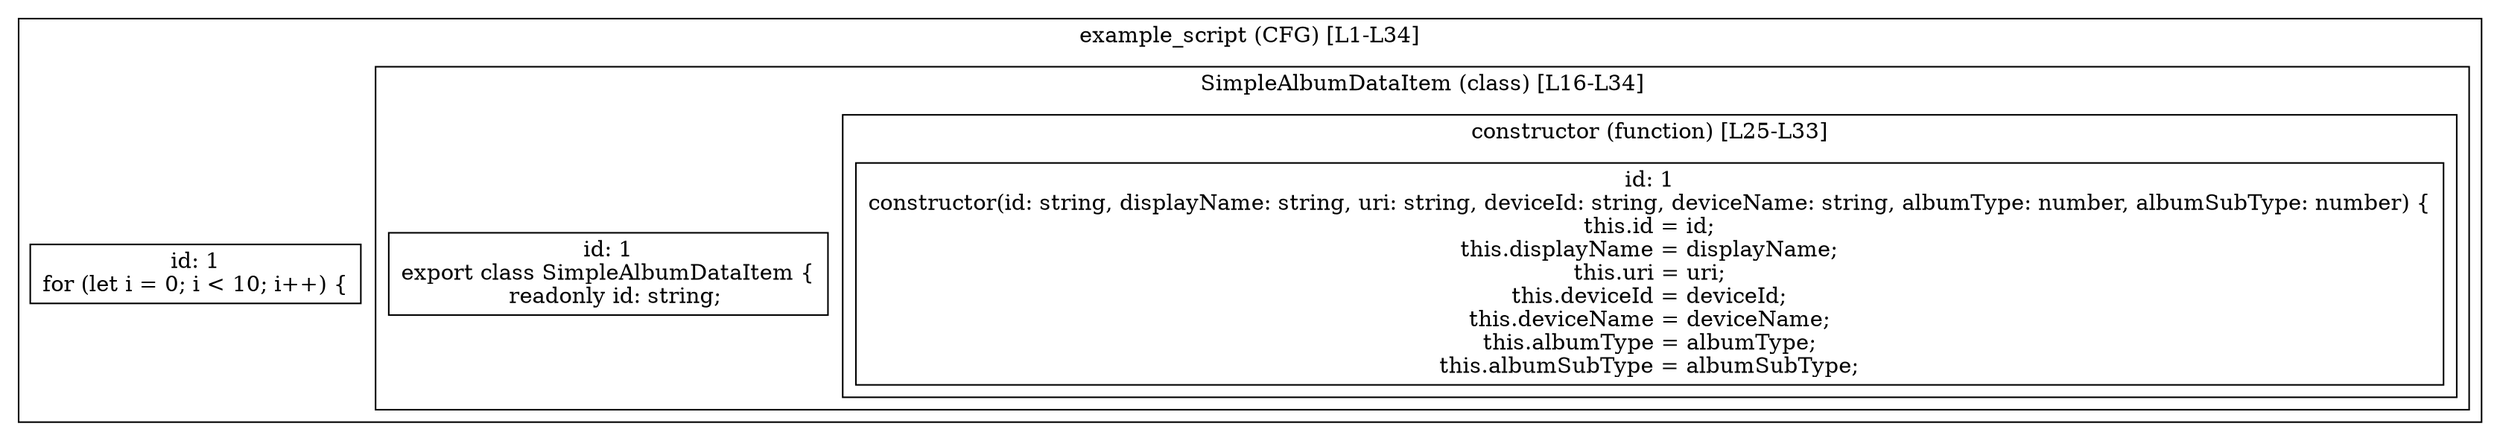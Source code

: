 digraph "38.ts" {
  subgraph "cluster_1" {
    label="example_script (CFG) [L1-L34]";
    node_1_1 [label="id: 1\nfor (let i = 0; i < 10; i++) {", shape=box];
  subgraph "cluster_2" {
    label="SimpleAlbumDataItem (class) [L16-L34]";
    node_2_1 [label="id: 1\nexport class SimpleAlbumDataItem {
  readonly id: string;", shape=box];
  subgraph "cluster_3" {
    label="constructor (function) [L25-L33]";
    node_3_1 [label="id: 1\nconstructor(id: string, displayName: string, uri: string, deviceId: string, deviceName: string, albumType: number, albumSubType: number) {
this.id = id;
this.displayName = displayName;
this.uri = uri;
this.deviceId = deviceId;
this.deviceName = deviceName;
this.albumType = albumType;
this.albumSubType = albumSubType;", shape=box];
  }
  }
  }
}